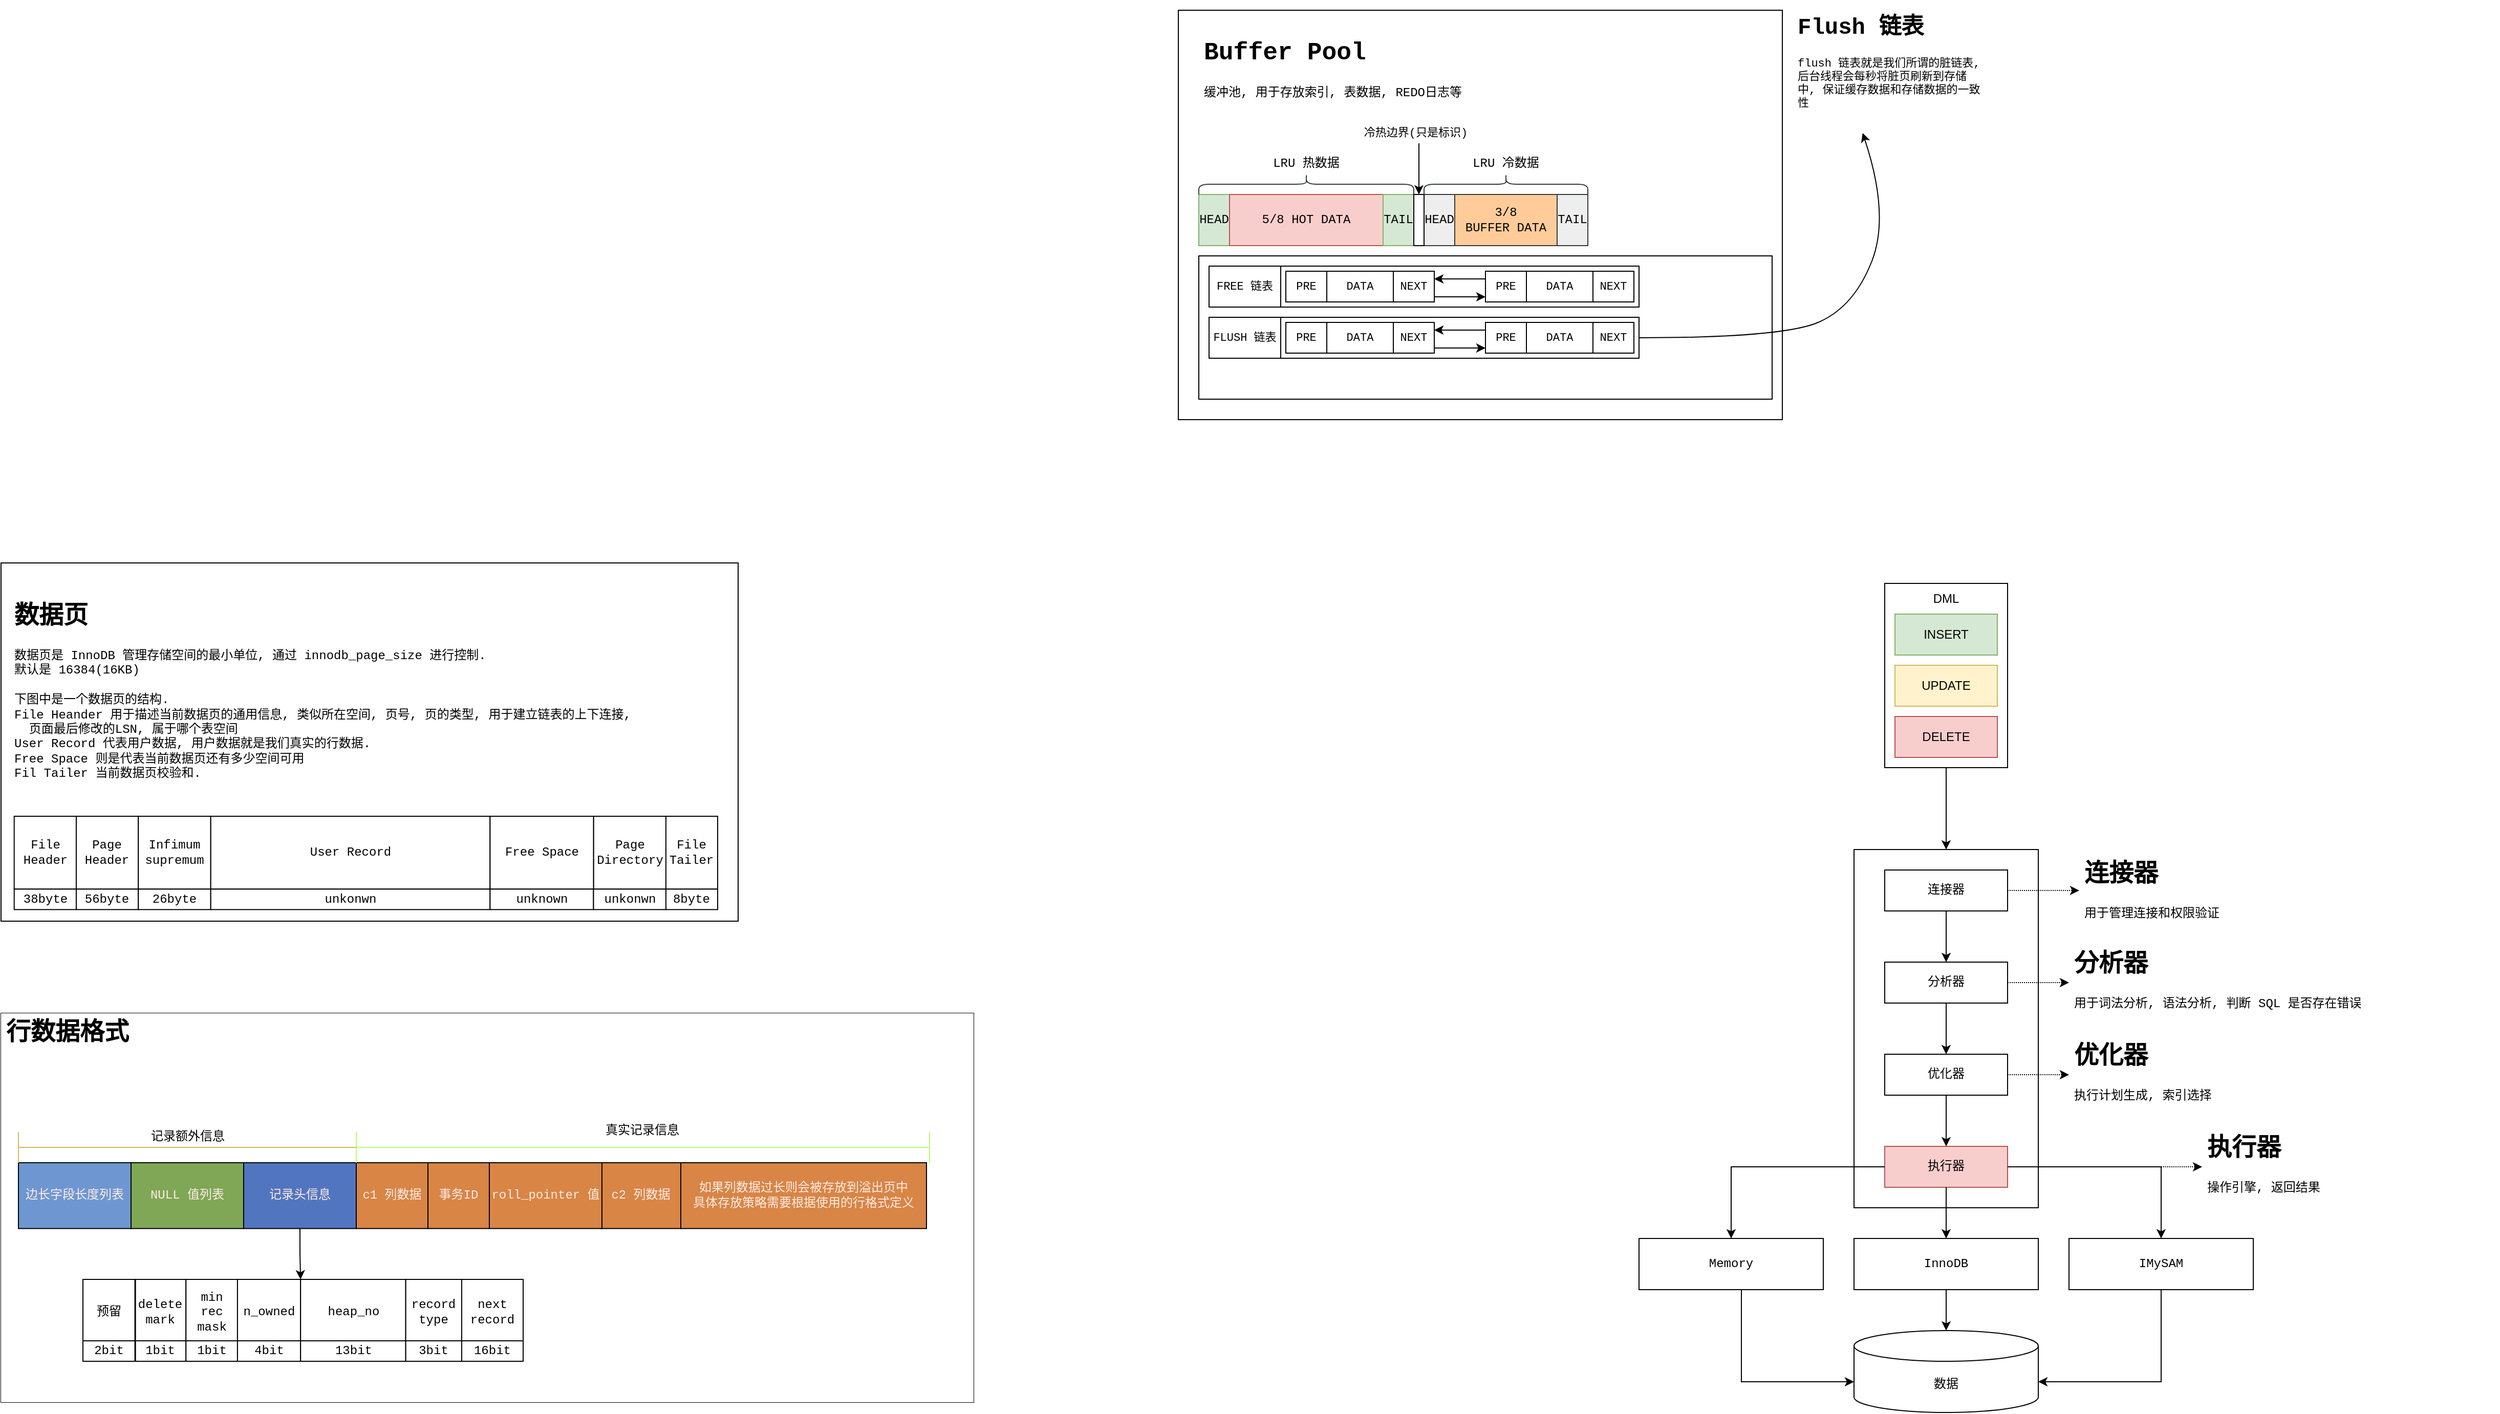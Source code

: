 <mxfile version="20.3.3" type="github" pages="2">
  <diagram id="IUVNri6rh-2-FdHcO7aX" name="结构">
    <mxGraphModel dx="7388" dy="4188" grid="1" gridSize="10" guides="1" tooltips="1" connect="1" arrows="1" fold="1" page="1" pageScale="1" pageWidth="850" pageHeight="1100" math="0" shadow="0">
      <root>
        <mxCell id="0" />
        <mxCell id="1" parent="0" />
        <mxCell id="YAavre0zh-Ue7fDhdw5P-21" value="&lt;h1&gt;执行器&lt;/h1&gt;&lt;div style=&quot;text-align: center;&quot;&gt;操作引擎, 返回结果&lt;/div&gt;" style="text;html=1;strokeColor=none;fillColor=none;spacing=5;spacingTop=-20;whiteSpace=wrap;overflow=hidden;rounded=0;labelBackgroundColor=none;fontFamily=Courier New;" parent="1" vertex="1">
          <mxGeometry x="450" y="552.5" width="290" height="75" as="geometry" />
        </mxCell>
        <mxCell id="YAavre0zh-Ue7fDhdw5P-31" value="" style="group;fontFamily=Courier New;labelBackgroundColor=none;" parent="1" vertex="1" connectable="0">
          <mxGeometry x="-1700" width="720" height="350" as="geometry" />
        </mxCell>
        <mxCell id="YAavre0zh-Ue7fDhdw5P-29" value="" style="rounded=0;whiteSpace=wrap;html=1;labelBackgroundColor=none;fontFamily=Courier New;" parent="YAavre0zh-Ue7fDhdw5P-31" vertex="1">
          <mxGeometry width="720" height="350" as="geometry" />
        </mxCell>
        <mxCell id="YAavre0zh-Ue7fDhdw5P-30" value="&lt;h1&gt;数据页&lt;/h1&gt;&lt;div&gt;数据页是 InnoDB 管理存储空间的最小单位, 通过 innodb_page_size 进行控制.&amp;nbsp;&lt;/div&gt;&lt;div&gt;默认是 16384(16KB)&lt;/div&gt;&lt;div&gt;&lt;br&gt;&lt;/div&gt;&lt;div&gt;下图中是一个数据页的结构.&lt;/div&gt;&lt;div&gt;File Heander 用于描述当前数据页的通用信息, 类似所在空间, 页号, 页的类型, 用于建立链表的上下连接, &lt;span style=&quot;white-space: pre;&quot;&gt; &lt;/span&gt;&amp;nbsp;页面最后修改的LSN, 属于哪个表空间&lt;/div&gt;&lt;div&gt;User Record 代表用户数据, 用户数据就是我们真实的行数据.&lt;/div&gt;&lt;div&gt;Free Space 则是代表当前数据页还有多少空间可用&lt;/div&gt;&lt;div&gt;Fil Tailer 当前数据页校验和.&lt;/div&gt;&lt;div&gt;&lt;br&gt;&lt;/div&gt;" style="text;html=1;strokeColor=none;fillColor=none;spacing=0;spacingTop=0;whiteSpace=wrap;overflow=hidden;rounded=0;labelBackgroundColor=none;fontFamily=Courier New;" parent="YAavre0zh-Ue7fDhdw5P-31" vertex="1">
          <mxGeometry x="12.86" y="17.72" width="607.14" height="212.28" as="geometry" />
        </mxCell>
        <mxCell id="YAavre0zh-Ue7fDhdw5P-108" value="" style="group" parent="YAavre0zh-Ue7fDhdw5P-31" vertex="1" connectable="0">
          <mxGeometry x="12.86" y="247.5" width="687.14" height="91.17" as="geometry" />
        </mxCell>
        <mxCell id="YAavre0zh-Ue7fDhdw5P-50" value="" style="group;fontFamily=Courier New;labelBackgroundColor=none;" parent="YAavre0zh-Ue7fDhdw5P-108" vertex="1" connectable="0">
          <mxGeometry width="687.14" height="71.17" as="geometry" />
        </mxCell>
        <mxCell id="YAavre0zh-Ue7fDhdw5P-32" value="File&lt;br&gt;Header" style="rounded=0;whiteSpace=wrap;html=1;labelBackgroundColor=none;fontFamily=Courier New;" parent="YAavre0zh-Ue7fDhdw5P-50" vertex="1">
          <mxGeometry width="60.63" height="71.17" as="geometry" />
        </mxCell>
        <mxCell id="YAavre0zh-Ue7fDhdw5P-48" value="Page&lt;br&gt;Directory" style="rounded=0;whiteSpace=wrap;html=1;labelBackgroundColor=none;fontFamily=Courier New;" parent="YAavre0zh-Ue7fDhdw5P-50" vertex="1">
          <mxGeometry x="565.88" width="70.735" height="71.17" as="geometry" />
        </mxCell>
        <mxCell id="YAavre0zh-Ue7fDhdw5P-49" value="File&lt;br&gt;Tailer" style="rounded=0;whiteSpace=wrap;html=1;labelBackgroundColor=none;fontFamily=Courier New;" parent="YAavre0zh-Ue7fDhdw5P-50" vertex="1">
          <mxGeometry x="636.615" width="50.525" height="71.17" as="geometry" />
        </mxCell>
        <mxCell id="YAavre0zh-Ue7fDhdw5P-33" value="Page&lt;br&gt;Header" style="rounded=0;whiteSpace=wrap;html=1;labelBackgroundColor=none;fontFamily=Courier New;" parent="YAavre0zh-Ue7fDhdw5P-108" vertex="1">
          <mxGeometry x="60.63" width="60.63" height="71.17" as="geometry" />
        </mxCell>
        <mxCell id="YAavre0zh-Ue7fDhdw5P-39" value="Infimum&lt;br&gt;supremum" style="rounded=0;whiteSpace=wrap;html=1;labelBackgroundColor=none;fontFamily=Courier New;" parent="YAavre0zh-Ue7fDhdw5P-108" vertex="1">
          <mxGeometry x="121.26" width="70.735" height="71.17" as="geometry" />
        </mxCell>
        <mxCell id="YAavre0zh-Ue7fDhdw5P-46" value="User Record" style="rounded=0;whiteSpace=wrap;html=1;labelBackgroundColor=none;fontFamily=Courier New;" parent="YAavre0zh-Ue7fDhdw5P-108" vertex="1">
          <mxGeometry x="191.995" width="272.835" height="71.17" as="geometry" />
        </mxCell>
        <mxCell id="YAavre0zh-Ue7fDhdw5P-47" value="Free Space" style="rounded=0;whiteSpace=wrap;html=1;labelBackgroundColor=none;fontFamily=Courier New;" parent="YAavre0zh-Ue7fDhdw5P-108" vertex="1">
          <mxGeometry x="464.83" width="101.05" height="71.17" as="geometry" />
        </mxCell>
        <mxCell id="YAavre0zh-Ue7fDhdw5P-107" value="" style="group" parent="YAavre0zh-Ue7fDhdw5P-108" vertex="1" connectable="0">
          <mxGeometry y="71.17" width="687.14" height="20.0" as="geometry" />
        </mxCell>
        <mxCell id="YAavre0zh-Ue7fDhdw5P-103" value="56byte" style="rounded=0;whiteSpace=wrap;html=1;labelBackgroundColor=none;fontFamily=Courier New;container=0;" parent="YAavre0zh-Ue7fDhdw5P-107" vertex="1">
          <mxGeometry x="60.63" width="60.63" height="20.0" as="geometry" />
        </mxCell>
        <mxCell id="YAavre0zh-Ue7fDhdw5P-104" value="26byte" style="rounded=0;whiteSpace=wrap;html=1;labelBackgroundColor=none;fontFamily=Courier New;container=0;" parent="YAavre0zh-Ue7fDhdw5P-107" vertex="1">
          <mxGeometry x="121.26" width="70.735" height="20.0" as="geometry" />
        </mxCell>
        <mxCell id="YAavre0zh-Ue7fDhdw5P-105" value="unkonwn" style="rounded=0;whiteSpace=wrap;html=1;labelBackgroundColor=none;fontFamily=Courier New;container=0;" parent="YAavre0zh-Ue7fDhdw5P-107" vertex="1">
          <mxGeometry x="191.995" width="272.835" height="20.0" as="geometry" />
        </mxCell>
        <mxCell id="YAavre0zh-Ue7fDhdw5P-106" value="unknown" style="rounded=0;whiteSpace=wrap;html=1;labelBackgroundColor=none;fontFamily=Courier New;container=0;" parent="YAavre0zh-Ue7fDhdw5P-107" vertex="1">
          <mxGeometry x="464.83" width="101.05" height="20.0" as="geometry" />
        </mxCell>
        <mxCell id="YAavre0zh-Ue7fDhdw5P-100" value="38byte" style="rounded=0;whiteSpace=wrap;html=1;labelBackgroundColor=none;fontFamily=Courier New;container=0;" parent="YAavre0zh-Ue7fDhdw5P-107" vertex="1">
          <mxGeometry width="60.63" height="20.0" as="geometry" />
        </mxCell>
        <mxCell id="YAavre0zh-Ue7fDhdw5P-101" value="unkonwn" style="rounded=0;whiteSpace=wrap;html=1;labelBackgroundColor=none;fontFamily=Courier New;container=0;" parent="YAavre0zh-Ue7fDhdw5P-107" vertex="1">
          <mxGeometry x="565.88" width="70.735" height="20.0" as="geometry" />
        </mxCell>
        <mxCell id="YAavre0zh-Ue7fDhdw5P-102" value="8byte" style="rounded=0;whiteSpace=wrap;html=1;labelBackgroundColor=none;fontFamily=Courier New;container=0;" parent="YAavre0zh-Ue7fDhdw5P-107" vertex="1">
          <mxGeometry x="636.615" width="50.525" height="20.0" as="geometry" />
        </mxCell>
        <mxCell id="YAavre0zh-Ue7fDhdw5P-98" value="" style="group;strokeColor=default;" parent="1" vertex="1" connectable="0">
          <mxGeometry x="-1700" y="440" width="950" height="380" as="geometry" />
        </mxCell>
        <mxCell id="YAavre0zh-Ue7fDhdw5P-96" value="&lt;h1&gt;行数据格式&lt;/h1&gt;" style="text;html=1;strokeColor=none;fillColor=default;spacing=5;spacingTop=-20;whiteSpace=wrap;overflow=hidden;rounded=0;labelBackgroundColor=none;fontFamily=Courier New;fontColor=#000000;" parent="YAavre0zh-Ue7fDhdw5P-98" vertex="1">
          <mxGeometry width="950" height="380" as="geometry" />
        </mxCell>
        <mxCell id="YAavre0zh-Ue7fDhdw5P-97" value="" style="group" parent="YAavre0zh-Ue7fDhdw5P-98" vertex="1" connectable="0">
          <mxGeometry x="17" y="100" width="890" height="240" as="geometry" />
        </mxCell>
        <mxCell id="YAavre0zh-Ue7fDhdw5P-81" value="" style="group" parent="YAavre0zh-Ue7fDhdw5P-97" vertex="1" connectable="0">
          <mxGeometry width="890" height="110.29" as="geometry" />
        </mxCell>
        <mxCell id="YAavre0zh-Ue7fDhdw5P-59" value="边长字段长度列表" style="rounded=0;whiteSpace=wrap;html=1;labelBackgroundColor=none;fillColor=#6e97d1;fontFamily=Courier New;fontColor=#FFECE6;" parent="YAavre0zh-Ue7fDhdw5P-81" vertex="1">
          <mxGeometry y="46.0" width="110" height="64.29" as="geometry" />
        </mxCell>
        <mxCell id="YAavre0zh-Ue7fDhdw5P-60" value="NULL 值列表" style="rounded=0;whiteSpace=wrap;html=1;labelBackgroundColor=none;fontFamily=Courier New;fillColor=#7fa756;fontColor=#FFECE6;" parent="YAavre0zh-Ue7fDhdw5P-81" vertex="1">
          <mxGeometry x="110" y="46.0" width="110" height="64.29" as="geometry" />
        </mxCell>
        <mxCell id="YAavre0zh-Ue7fDhdw5P-61" value="记录头信息" style="rounded=0;whiteSpace=wrap;html=1;labelBackgroundColor=none;fontFamily=Courier New;fillColor=#5275c0;fontColor=#FFECE6;" parent="YAavre0zh-Ue7fDhdw5P-81" vertex="1">
          <mxGeometry x="220" y="46.0" width="110" height="64.29" as="geometry" />
        </mxCell>
        <mxCell id="YAavre0zh-Ue7fDhdw5P-62" value="c1 列数据&lt;span style=&quot;font-size: 0px; text-align: start;&quot;&gt;%3CmxGraphModel%3E%3Croot%3E%3CmxCell%20id%3D%220%22%2F%3E%3CmxCell%20id%3D%221%22%20parent%3D%220%22%2F%3E%3CmxCell%20id%3D%222%22%20value%3D%22%E8%AE%B0%E5%BD%95%E5%A4%B4%E4%BF%A1%E6%81%AF%22%20style%3D%22rounded%3D0%3BwhiteSpace%3Dwrap%3Bhtml%3D1%3BlabelBackgroundColor%3D%23FFFFFF%3B%22%20vertex%3D%221%22%20parent%3D%221%22%3E%3CmxGeometry%20x%3D%22-1430%22%20y%3D%22415.71%22%20width%3D%22110%22%20height%3D%2264.29%22%20as%3D%22geometry%22%2F%3E%3C%2FmxCell%3E%3C%2Froot%3E%3C%2FmxGraphModel%3E&lt;/span&gt;" style="rounded=0;whiteSpace=wrap;html=1;labelBackgroundColor=none;fontFamily=Courier New;fillColor=#d88546;fontColor=#FFECE6;" parent="YAavre0zh-Ue7fDhdw5P-81" vertex="1">
          <mxGeometry x="330" y="46" width="70" height="64.29" as="geometry" />
        </mxCell>
        <mxCell id="YAavre0zh-Ue7fDhdw5P-63" value="c2 列数据&lt;span style=&quot;font-size: 0px; text-align: start;&quot;&gt;%3CmxGraphModel%3E%3Croot%3E%3CmxCell%20id%3D%220%22%2F%3E%3CmxCell%20id%3D%221%22%20parent%3D%220%22%2F%3E%3CmxCell%20id%3D%222%22%20value%3D%22%E8%AE%B0%E5%BD%95%E5%A4%B4%E4%BF%A1%E6%81%AF%22%20style%3D%22rounded%3D0%3BwhiteSpace%3Dwrap%3Bhtml%3D1%3BlabelBackgroundColor%3D%23FFFFFF%3B%22%20vertex%3D%221%22%20parent%3D%221%22%3E%3CmxGeometry%20x%3D%22-1430%22%20y%3D%22415.71%22%20width%3D%22110%22%20height%3D%2264.29%22%20as%3D%22geometry%22%2F%3E%3C%2FmxCell%3E%3C%2Froot%3E%3C%2FmxGraphModel%3E&lt;/span&gt;" style="rounded=0;whiteSpace=wrap;html=1;labelBackgroundColor=none;fontFamily=Courier New;fillColor=#D88546;fontColor=#FFECE6;" parent="YAavre0zh-Ue7fDhdw5P-81" vertex="1">
          <mxGeometry x="569" y="46" width="78" height="64.29" as="geometry" />
        </mxCell>
        <mxCell id="YAavre0zh-Ue7fDhdw5P-64" value="事务ID&lt;span style=&quot;font-size: 0px; text-align: start;&quot;&gt;%3CmxGraphModel%3E%3Croot%3E%3CmxCell%20id%3D%220%22%2F%3E%3CmxCell%20id%3D%221%22%20parent%3D%220%22%2F%3E%3CmxCell%20id%3D%222%22%20value%3D%22c2%20%E5%88%97%E6%95%B0%E6%8D%AE%26lt%3Bspan%20style%3D%26quot%3Bcolor%3A%20rgba(0%2C%200%2C%200%2C%200)%3B%20font-family%3A%20monospace%3B%20font-size%3A%200px%3B%20text-align%3A%20start%3B%20background-color%3A%20rgb(248%2C%20249%2C%20250)%3B%26quot%3B%26gt%3B%253CmxGraphModel%253E%253Croot%253E%253CmxCell%2520id%253D%25220%2522%252F%253E%253CmxCell%2520id%253D%25221%2522%2520parent%253D%25220%2522%252F%253E%253CmxCell%2520id%253D%25222%2522%2520value%253D%2522%25E8%25AE%25B0%25E5%25BD%2595%25E5%25A4%25B4%25E4%25BF%25A1%25E6%2581%25AF%2522%2520style%253D%2522rounded%253D0%253BwhiteSpace%253Dwrap%253Bhtml%253D1%253BlabelBackgroundColor%253D%2523FFFFFF%253B%2522%2520vertex%253D%25221%2522%2520parent%253D%25221%2522%253E%253CmxGeometry%2520x%253D%2522-1430%2522%2520y%253D%2522415.71%2522%2520width%253D%2522110%2522%2520height%253D%252264.29%2522%2520as%253D%2522geometry%2522%252F%253E%253C%252FmxCell%253E%253C%252Froot%253E%253C%252FmxGraphModel%253E%26lt%3B%2Fspan%26gt%3B%22%20style%3D%22rounded%3D0%3BwhiteSpace%3Dwrap%3Bhtml%3D1%3BlabelBackgroundColor%3D%23FFFFFF%3B%22%20vertex%3D%221%22%20parent%3D%221%22%3E%3CmxGeometry%20x%3D%22-1160%22%20y%3D%22415.71%22%20width%3D%2260%22%20height%3D%2264.29%22%20as%3D%22geometry%22%2F%3E%3C%2FmxCell%3E%3C%2Froot%3E%3C%2FmxGraphModel%3E&lt;/span&gt;" style="rounded=0;whiteSpace=wrap;html=1;labelBackgroundColor=none;fontFamily=Courier New;fillColor=#D88546;fontColor=#FFECE6;" parent="YAavre0zh-Ue7fDhdw5P-81" vertex="1">
          <mxGeometry x="400" y="46.0" width="60" height="64.29" as="geometry" />
        </mxCell>
        <mxCell id="YAavre0zh-Ue7fDhdw5P-65" value="roll_pointer 值" style="rounded=0;whiteSpace=wrap;html=1;labelBackgroundColor=none;fontFamily=Courier New;fillColor=#D88546;fontColor=#FFECE6;" parent="YAavre0zh-Ue7fDhdw5P-81" vertex="1">
          <mxGeometry x="460" y="46" width="110" height="64.29" as="geometry" />
        </mxCell>
        <mxCell id="YAavre0zh-Ue7fDhdw5P-66" value="如果列数据过长则会被存放到溢出页中&lt;br&gt;具体存放策略需要根据使用的行格式定义" style="rounded=0;whiteSpace=wrap;html=1;labelBackgroundColor=none;fontFamily=Courier New;fillColor=#D88546;fontColor=#FFECE6;" parent="YAavre0zh-Ue7fDhdw5P-81" vertex="1">
          <mxGeometry x="647" y="46.0" width="240" height="64.29" as="geometry" />
        </mxCell>
        <mxCell id="YAavre0zh-Ue7fDhdw5P-71" value="记录额外信息" style="text;html=1;align=center;verticalAlign=middle;whiteSpace=wrap;rounded=0;labelBackgroundColor=none;fontFamily=Courier New;" parent="YAavre0zh-Ue7fDhdw5P-81" vertex="1">
          <mxGeometry x="127.5" y="6" width="75" height="30" as="geometry" />
        </mxCell>
        <mxCell id="YAavre0zh-Ue7fDhdw5P-75" value="" style="shape=crossbar;whiteSpace=wrap;html=1;rounded=1;labelBackgroundColor=none;fillColor=#fff2cc;strokeColor=#d6b656;fontFamily=Courier New;" parent="YAavre0zh-Ue7fDhdw5P-81" vertex="1">
          <mxGeometry y="16" width="330" height="30" as="geometry" />
        </mxCell>
        <mxCell id="YAavre0zh-Ue7fDhdw5P-78" value="" style="shape=crossbar;whiteSpace=wrap;html=1;rounded=1;labelBackgroundColor=none;fillColor=#fff2cc;strokeColor=#B3FF66;fontFamily=Courier New;" parent="YAavre0zh-Ue7fDhdw5P-81" vertex="1">
          <mxGeometry x="330" y="16" width="560" height="30" as="geometry" />
        </mxCell>
        <mxCell id="YAavre0zh-Ue7fDhdw5P-79" value="真实记录信息" style="text;html=1;align=center;verticalAlign=middle;whiteSpace=wrap;rounded=0;labelBackgroundColor=none;fontFamily=Courier New;" parent="YAavre0zh-Ue7fDhdw5P-81" vertex="1">
          <mxGeometry x="572" width="75" height="30" as="geometry" />
        </mxCell>
        <mxCell id="YAavre0zh-Ue7fDhdw5P-82" style="edgeStyle=orthogonalEdgeStyle;rounded=0;orthogonalLoop=1;jettySize=auto;html=1;labelBackgroundColor=none;fontFamily=Courier New;fontColor=#FFECE6;entryX=1;entryY=0;entryDx=0;entryDy=0;" parent="YAavre0zh-Ue7fDhdw5P-97" source="YAavre0zh-Ue7fDhdw5P-61" target="YAavre0zh-Ue7fDhdw5P-55" edge="1">
          <mxGeometry relative="1" as="geometry">
            <mxPoint x="275" y="200" as="targetPoint" />
          </mxGeometry>
        </mxCell>
        <mxCell id="YAavre0zh-Ue7fDhdw5P-94" value="" style="group" parent="YAavre0zh-Ue7fDhdw5P-97" vertex="1" connectable="0">
          <mxGeometry x="63" y="160" width="430" height="80" as="geometry" />
        </mxCell>
        <mxCell id="YAavre0zh-Ue7fDhdw5P-53" value="delete&lt;br&gt;mark" style="rounded=0;whiteSpace=wrap;html=1;labelBackgroundColor=none;fontFamily=Courier New;container=0;" parent="YAavre0zh-Ue7fDhdw5P-94" vertex="1">
          <mxGeometry x="51.33" y="0.004" width="49.306" height="64.281" as="geometry" />
        </mxCell>
        <mxCell id="YAavre0zh-Ue7fDhdw5P-54" value="min rec&lt;br&gt;mask" style="rounded=0;whiteSpace=wrap;html=1;labelBackgroundColor=none;fontFamily=Courier New;container=0;" parent="YAavre0zh-Ue7fDhdw5P-94" vertex="1">
          <mxGeometry x="100.636" width="50.333" height="64.286" as="geometry" />
        </mxCell>
        <mxCell id="YAavre0zh-Ue7fDhdw5P-52" value="预留" style="rounded=0;whiteSpace=wrap;html=1;labelBackgroundColor=none;fontFamily=Courier New;container=0;" parent="YAavre0zh-Ue7fDhdw5P-94" vertex="1">
          <mxGeometry width="50.82" height="64.29" as="geometry" />
        </mxCell>
        <mxCell id="YAavre0zh-Ue7fDhdw5P-55" value="n_owned" style="rounded=0;whiteSpace=wrap;html=1;labelBackgroundColor=none;fontFamily=Courier New;container=0;" parent="YAavre0zh-Ue7fDhdw5P-94" vertex="1">
          <mxGeometry x="150.969" width="61.633" height="64.286" as="geometry" />
        </mxCell>
        <mxCell id="YAavre0zh-Ue7fDhdw5P-56" value="heap_no" style="rounded=0;whiteSpace=wrap;html=1;labelBackgroundColor=none;fontFamily=Courier New;container=0;" parent="YAavre0zh-Ue7fDhdw5P-94" vertex="1">
          <mxGeometry x="212.602" y="0.004" width="102.721" height="64.281" as="geometry" />
        </mxCell>
        <mxCell id="YAavre0zh-Ue7fDhdw5P-57" value="record&lt;br&gt;type" style="rounded=0;whiteSpace=wrap;html=1;labelBackgroundColor=none;fontFamily=Courier New;container=0;" parent="YAavre0zh-Ue7fDhdw5P-94" vertex="1">
          <mxGeometry x="315.32" width="54.68" height="64.29" as="geometry" />
        </mxCell>
        <mxCell id="YAavre0zh-Ue7fDhdw5P-58" value="next&lt;br&gt;record" style="rounded=0;whiteSpace=wrap;html=1;labelBackgroundColor=none;fontFamily=Courier New;container=0;" parent="YAavre0zh-Ue7fDhdw5P-94" vertex="1">
          <mxGeometry x="370" width="60" height="64.28" as="geometry" />
        </mxCell>
        <mxCell id="YAavre0zh-Ue7fDhdw5P-85" value="1bit" style="rounded=0;whiteSpace=wrap;html=1;labelBackgroundColor=none;fontFamily=Courier New;container=0;" parent="YAavre0zh-Ue7fDhdw5P-94" vertex="1">
          <mxGeometry x="51.33" y="60.001" width="49.306" height="19.997" as="geometry" />
        </mxCell>
        <mxCell id="YAavre0zh-Ue7fDhdw5P-86" value="1bit" style="rounded=0;whiteSpace=wrap;html=1;labelBackgroundColor=none;fontFamily=Courier New;container=0;" parent="YAavre0zh-Ue7fDhdw5P-94" vertex="1">
          <mxGeometry x="100.636" y="60" width="50.333" height="19.999" as="geometry" />
        </mxCell>
        <mxCell id="YAavre0zh-Ue7fDhdw5P-87" value="2bit" style="rounded=0;whiteSpace=wrap;html=1;labelBackgroundColor=none;fontFamily=Courier New;container=0;" parent="YAavre0zh-Ue7fDhdw5P-94" vertex="1">
          <mxGeometry y="60" width="50.82" height="20.0" as="geometry" />
        </mxCell>
        <mxCell id="YAavre0zh-Ue7fDhdw5P-88" value="4bit" style="rounded=0;whiteSpace=wrap;html=1;labelBackgroundColor=none;fontFamily=Courier New;container=0;" parent="YAavre0zh-Ue7fDhdw5P-94" vertex="1">
          <mxGeometry x="150.969" y="60" width="61.633" height="19.999" as="geometry" />
        </mxCell>
        <mxCell id="YAavre0zh-Ue7fDhdw5P-89" value="13bit" style="rounded=0;whiteSpace=wrap;html=1;labelBackgroundColor=none;fontFamily=Courier New;container=0;" parent="YAavre0zh-Ue7fDhdw5P-94" vertex="1">
          <mxGeometry x="212.602" y="60.001" width="102.721" height="19.997" as="geometry" />
        </mxCell>
        <mxCell id="YAavre0zh-Ue7fDhdw5P-90" value="3bit" style="rounded=0;whiteSpace=wrap;html=1;labelBackgroundColor=none;fontFamily=Courier New;container=0;" parent="YAavre0zh-Ue7fDhdw5P-94" vertex="1">
          <mxGeometry x="315.32" y="60" width="54.68" height="20.0" as="geometry" />
        </mxCell>
        <mxCell id="YAavre0zh-Ue7fDhdw5P-91" value="16bit" style="rounded=0;whiteSpace=wrap;html=1;labelBackgroundColor=none;fontFamily=Courier New;container=0;" parent="YAavre0zh-Ue7fDhdw5P-94" vertex="1">
          <mxGeometry x="370" y="60" width="60" height="19.997" as="geometry" />
        </mxCell>
        <mxCell id="7EPKmHzs8uaMfawisaXt-1" value="" style="group" vertex="1" connectable="0" parent="1">
          <mxGeometry x="-100" y="20" width="710" height="810" as="geometry" />
        </mxCell>
        <mxCell id="YAavre0zh-Ue7fDhdw5P-1" value="" style="rounded=0;whiteSpace=wrap;html=1;fontFamily=Courier New;labelBackgroundColor=none;" parent="7EPKmHzs8uaMfawisaXt-1" vertex="1">
          <mxGeometry x="210" y="260" width="180" height="350" as="geometry" />
        </mxCell>
        <mxCell id="YAavre0zh-Ue7fDhdw5P-2" value="连接器" style="rounded=0;whiteSpace=wrap;html=1;fontFamily=Courier New;labelBackgroundColor=none;" parent="7EPKmHzs8uaMfawisaXt-1" vertex="1">
          <mxGeometry x="240" y="280" width="120" height="40" as="geometry" />
        </mxCell>
        <mxCell id="YAavre0zh-Ue7fDhdw5P-3" value="分析器" style="rounded=0;whiteSpace=wrap;html=1;fontFamily=Courier New;labelBackgroundColor=none;" parent="7EPKmHzs8uaMfawisaXt-1" vertex="1">
          <mxGeometry x="240" y="370" width="120" height="40" as="geometry" />
        </mxCell>
        <mxCell id="YAavre0zh-Ue7fDhdw5P-8" style="edgeStyle=orthogonalEdgeStyle;rounded=0;orthogonalLoop=1;jettySize=auto;html=1;entryX=0.5;entryY=0;entryDx=0;entryDy=0;fontFamily=Courier New;labelBackgroundColor=none;" parent="7EPKmHzs8uaMfawisaXt-1" source="YAavre0zh-Ue7fDhdw5P-2" target="YAavre0zh-Ue7fDhdw5P-3" edge="1">
          <mxGeometry relative="1" as="geometry" />
        </mxCell>
        <mxCell id="YAavre0zh-Ue7fDhdw5P-4" value="优化器" style="rounded=0;whiteSpace=wrap;html=1;fontFamily=Courier New;labelBackgroundColor=none;" parent="7EPKmHzs8uaMfawisaXt-1" vertex="1">
          <mxGeometry x="240" y="460" width="120" height="40" as="geometry" />
        </mxCell>
        <mxCell id="YAavre0zh-Ue7fDhdw5P-9" style="edgeStyle=orthogonalEdgeStyle;rounded=0;orthogonalLoop=1;jettySize=auto;html=1;entryX=0.5;entryY=0;entryDx=0;entryDy=0;fontFamily=Courier New;labelBackgroundColor=none;" parent="7EPKmHzs8uaMfawisaXt-1" source="YAavre0zh-Ue7fDhdw5P-3" target="YAavre0zh-Ue7fDhdw5P-4" edge="1">
          <mxGeometry relative="1" as="geometry" />
        </mxCell>
        <mxCell id="YAavre0zh-Ue7fDhdw5P-5" value="执行器" style="rounded=0;whiteSpace=wrap;html=1;fontFamily=Courier New;labelBackgroundColor=none;fillColor=#f8cecc;strokeColor=#b85450;" parent="7EPKmHzs8uaMfawisaXt-1" vertex="1">
          <mxGeometry x="240" y="550" width="120" height="40" as="geometry" />
        </mxCell>
        <mxCell id="YAavre0zh-Ue7fDhdw5P-10" style="edgeStyle=orthogonalEdgeStyle;rounded=0;orthogonalLoop=1;jettySize=auto;html=1;fontFamily=Courier New;labelBackgroundColor=none;" parent="7EPKmHzs8uaMfawisaXt-1" source="YAavre0zh-Ue7fDhdw5P-4" target="YAavre0zh-Ue7fDhdw5P-5" edge="1">
          <mxGeometry relative="1" as="geometry" />
        </mxCell>
        <mxCell id="YAavre0zh-Ue7fDhdw5P-6" value="数据" style="shape=cylinder3;whiteSpace=wrap;html=1;boundedLbl=1;backgroundOutline=1;size=15;fontFamily=Courier New;labelBackgroundColor=none;" parent="7EPKmHzs8uaMfawisaXt-1" vertex="1">
          <mxGeometry x="210" y="730" width="180" height="80" as="geometry" />
        </mxCell>
        <mxCell id="YAavre0zh-Ue7fDhdw5P-12" style="edgeStyle=orthogonalEdgeStyle;rounded=0;orthogonalLoop=1;jettySize=auto;html=1;fontFamily=Courier New;labelBackgroundColor=none;" parent="7EPKmHzs8uaMfawisaXt-1" source="YAavre0zh-Ue7fDhdw5P-7" target="YAavre0zh-Ue7fDhdw5P-6" edge="1">
          <mxGeometry relative="1" as="geometry" />
        </mxCell>
        <mxCell id="YAavre0zh-Ue7fDhdw5P-7" value="InnoDB" style="rounded=0;whiteSpace=wrap;html=1;fontFamily=Courier New;labelBackgroundColor=none;" parent="7EPKmHzs8uaMfawisaXt-1" vertex="1">
          <mxGeometry x="210" y="640" width="180" height="50" as="geometry" />
        </mxCell>
        <mxCell id="YAavre0zh-Ue7fDhdw5P-11" style="edgeStyle=orthogonalEdgeStyle;rounded=0;orthogonalLoop=1;jettySize=auto;html=1;entryX=0.5;entryY=0;entryDx=0;entryDy=0;fontFamily=Courier New;labelBackgroundColor=none;" parent="7EPKmHzs8uaMfawisaXt-1" source="YAavre0zh-Ue7fDhdw5P-5" target="YAavre0zh-Ue7fDhdw5P-7" edge="1">
          <mxGeometry relative="1" as="geometry" />
        </mxCell>
        <mxCell id="YAavre0zh-Ue7fDhdw5P-17" value="&lt;h1&gt;连接器&lt;/h1&gt;&lt;div&gt;&lt;span style=&quot;text-align: center;&quot;&gt;用于管理连接和权限验证&lt;/span&gt;&lt;br&gt;&lt;/div&gt;" style="text;html=1;strokeColor=none;fillColor=none;spacing=5;spacingTop=-20;whiteSpace=wrap;overflow=hidden;rounded=0;labelBackgroundColor=none;fontFamily=Courier New;" parent="7EPKmHzs8uaMfawisaXt-1" vertex="1">
          <mxGeometry x="430" y="265" width="160" height="70" as="geometry" />
        </mxCell>
        <mxCell id="YAavre0zh-Ue7fDhdw5P-14" style="edgeStyle=orthogonalEdgeStyle;rounded=0;orthogonalLoop=1;jettySize=auto;html=1;dashed=1;dashPattern=1 1;fontFamily=Courier New;labelBackgroundColor=none;" parent="7EPKmHzs8uaMfawisaXt-1" source="YAavre0zh-Ue7fDhdw5P-2" target="YAavre0zh-Ue7fDhdw5P-17" edge="1">
          <mxGeometry relative="1" as="geometry">
            <mxPoint x="430" y="300" as="targetPoint" />
          </mxGeometry>
        </mxCell>
        <mxCell id="YAavre0zh-Ue7fDhdw5P-18" value="&lt;h1&gt;分析器&lt;/h1&gt;&lt;div&gt;&lt;span style=&quot;text-align: center;&quot;&gt;用于词法分析, 语法分析, 判断 SQL 是否存在错误&lt;/span&gt;&lt;br&gt;&lt;/div&gt;" style="text;html=1;strokeColor=none;fillColor=none;spacing=5;spacingTop=-20;whiteSpace=wrap;overflow=hidden;rounded=0;labelBackgroundColor=none;fontFamily=Courier New;" parent="7EPKmHzs8uaMfawisaXt-1" vertex="1">
          <mxGeometry x="420" y="352.5" width="290" height="75" as="geometry" />
        </mxCell>
        <mxCell id="YAavre0zh-Ue7fDhdw5P-16" style="edgeStyle=orthogonalEdgeStyle;rounded=0;orthogonalLoop=1;jettySize=auto;html=1;dashed=1;dashPattern=1 1;fontFamily=Courier New;labelBackgroundColor=none;" parent="7EPKmHzs8uaMfawisaXt-1" source="YAavre0zh-Ue7fDhdw5P-3" target="YAavre0zh-Ue7fDhdw5P-18" edge="1">
          <mxGeometry relative="1" as="geometry">
            <mxPoint x="430" y="370" as="targetPoint" />
          </mxGeometry>
        </mxCell>
        <mxCell id="YAavre0zh-Ue7fDhdw5P-19" value="&lt;h1&gt;优化器&lt;/h1&gt;&lt;div style=&quot;text-align: center;&quot;&gt;执行计划生成, 索引选择&lt;/div&gt;" style="text;html=1;strokeColor=none;fillColor=none;spacing=5;spacingTop=-20;whiteSpace=wrap;overflow=hidden;rounded=0;labelBackgroundColor=none;fontFamily=Courier New;" parent="7EPKmHzs8uaMfawisaXt-1" vertex="1">
          <mxGeometry x="420" y="442.5" width="290" height="75" as="geometry" />
        </mxCell>
        <mxCell id="YAavre0zh-Ue7fDhdw5P-20" style="edgeStyle=orthogonalEdgeStyle;rounded=0;orthogonalLoop=1;jettySize=auto;html=1;dashed=1;dashPattern=1 1;fontFamily=Courier New;labelBackgroundColor=none;" parent="7EPKmHzs8uaMfawisaXt-1" source="YAavre0zh-Ue7fDhdw5P-4" target="YAavre0zh-Ue7fDhdw5P-19" edge="1">
          <mxGeometry relative="1" as="geometry" />
        </mxCell>
        <mxCell id="YAavre0zh-Ue7fDhdw5P-23" style="edgeStyle=orthogonalEdgeStyle;rounded=0;orthogonalLoop=1;jettySize=auto;html=1;fontFamily=Courier New;labelBackgroundColor=none;" parent="7EPKmHzs8uaMfawisaXt-1" source="YAavre0zh-Ue7fDhdw5P-22" target="YAavre0zh-Ue7fDhdw5P-6" edge="1">
          <mxGeometry relative="1" as="geometry">
            <Array as="points">
              <mxPoint x="100" y="780" />
            </Array>
          </mxGeometry>
        </mxCell>
        <mxCell id="YAavre0zh-Ue7fDhdw5P-22" value="Memory" style="rounded=0;whiteSpace=wrap;html=1;fontFamily=Courier New;labelBackgroundColor=none;" parent="7EPKmHzs8uaMfawisaXt-1" vertex="1">
          <mxGeometry y="640" width="180" height="50" as="geometry" />
        </mxCell>
        <mxCell id="YAavre0zh-Ue7fDhdw5P-24" style="edgeStyle=orthogonalEdgeStyle;rounded=0;orthogonalLoop=1;jettySize=auto;html=1;fontFamily=Courier New;labelBackgroundColor=none;" parent="7EPKmHzs8uaMfawisaXt-1" source="YAavre0zh-Ue7fDhdw5P-5" target="YAavre0zh-Ue7fDhdw5P-22" edge="1">
          <mxGeometry relative="1" as="geometry" />
        </mxCell>
        <mxCell id="YAavre0zh-Ue7fDhdw5P-28" style="edgeStyle=orthogonalEdgeStyle;rounded=0;orthogonalLoop=1;jettySize=auto;html=1;fontFamily=Courier New;labelBackgroundColor=none;" parent="7EPKmHzs8uaMfawisaXt-1" source="YAavre0zh-Ue7fDhdw5P-26" target="YAavre0zh-Ue7fDhdw5P-6" edge="1">
          <mxGeometry relative="1" as="geometry">
            <Array as="points">
              <mxPoint x="510" y="780" />
            </Array>
          </mxGeometry>
        </mxCell>
        <mxCell id="YAavre0zh-Ue7fDhdw5P-26" value="IMySAM" style="rounded=0;whiteSpace=wrap;html=1;fontFamily=Courier New;labelBackgroundColor=none;" parent="7EPKmHzs8uaMfawisaXt-1" vertex="1">
          <mxGeometry x="420" y="640" width="180" height="50" as="geometry" />
        </mxCell>
        <mxCell id="YAavre0zh-Ue7fDhdw5P-27" style="edgeStyle=orthogonalEdgeStyle;rounded=0;orthogonalLoop=1;jettySize=auto;html=1;entryX=0.5;entryY=0;entryDx=0;entryDy=0;fontFamily=Courier New;labelBackgroundColor=none;" parent="7EPKmHzs8uaMfawisaXt-1" source="YAavre0zh-Ue7fDhdw5P-5" target="YAavre0zh-Ue7fDhdw5P-26" edge="1">
          <mxGeometry relative="1" as="geometry" />
        </mxCell>
        <mxCell id="FzXjmgyCX7v3JYjFZw3R-7" value="" style="group" vertex="1" connectable="0" parent="7EPKmHzs8uaMfawisaXt-1">
          <mxGeometry x="240" width="120" height="180" as="geometry" />
        </mxCell>
        <mxCell id="FzXjmgyCX7v3JYjFZw3R-1" value="" style="rounded=0;whiteSpace=wrap;html=1;container=0;" vertex="1" parent="FzXjmgyCX7v3JYjFZw3R-7">
          <mxGeometry width="120" height="180" as="geometry" />
        </mxCell>
        <mxCell id="FzXjmgyCX7v3JYjFZw3R-2" value="INSERT" style="rounded=0;whiteSpace=wrap;html=1;fillColor=#d5e8d4;strokeColor=#82b366;container=0;" vertex="1" parent="FzXjmgyCX7v3JYjFZw3R-7">
          <mxGeometry x="10" y="30" width="100" height="40" as="geometry" />
        </mxCell>
        <mxCell id="FzXjmgyCX7v3JYjFZw3R-3" value="UPDATE" style="rounded=0;whiteSpace=wrap;html=1;fillColor=#fff2cc;strokeColor=#d6b656;container=0;" vertex="1" parent="FzXjmgyCX7v3JYjFZw3R-7">
          <mxGeometry x="10" y="80" width="100" height="40" as="geometry" />
        </mxCell>
        <mxCell id="FzXjmgyCX7v3JYjFZw3R-4" value="DELETE" style="rounded=0;whiteSpace=wrap;html=1;fillColor=#f8cecc;strokeColor=#b85450;container=0;" vertex="1" parent="FzXjmgyCX7v3JYjFZw3R-7">
          <mxGeometry x="10" y="130" width="100" height="40" as="geometry" />
        </mxCell>
        <mxCell id="FzXjmgyCX7v3JYjFZw3R-5" value="DML" style="text;html=1;strokeColor=none;fillColor=none;align=center;verticalAlign=middle;whiteSpace=wrap;rounded=0;container=0;" vertex="1" parent="FzXjmgyCX7v3JYjFZw3R-7">
          <mxGeometry x="30" y="10" width="60" height="10" as="geometry" />
        </mxCell>
        <mxCell id="FzXjmgyCX7v3JYjFZw3R-9" style="edgeStyle=orthogonalEdgeStyle;rounded=0;orthogonalLoop=1;jettySize=auto;html=1;entryX=0.5;entryY=0;entryDx=0;entryDy=0;" edge="1" parent="7EPKmHzs8uaMfawisaXt-1" source="FzXjmgyCX7v3JYjFZw3R-1" target="YAavre0zh-Ue7fDhdw5P-1">
          <mxGeometry relative="1" as="geometry">
            <mxPoint x="-180" y="-210" as="targetPoint" />
          </mxGeometry>
        </mxCell>
        <mxCell id="YAavre0zh-Ue7fDhdw5P-25" style="edgeStyle=orthogonalEdgeStyle;rounded=0;orthogonalLoop=1;jettySize=auto;html=1;dashed=1;dashPattern=1 1;fontFamily=Courier New;labelBackgroundColor=none;" parent="1" source="YAavre0zh-Ue7fDhdw5P-5" target="YAavre0zh-Ue7fDhdw5P-21" edge="1">
          <mxGeometry relative="1" as="geometry" />
        </mxCell>
        <mxCell id="I45aFvxJRrpSxKN8XTmU-29" value="" style="group" vertex="1" connectable="0" parent="1">
          <mxGeometry x="-550" y="-540" width="590" height="400" as="geometry" />
        </mxCell>
        <mxCell id="I45aFvxJRrpSxKN8XTmU-30" value="" style="rounded=0;whiteSpace=wrap;html=1;" vertex="1" parent="I45aFvxJRrpSxKN8XTmU-29">
          <mxGeometry width="590" height="400" as="geometry" />
        </mxCell>
        <mxCell id="I45aFvxJRrpSxKN8XTmU-31" value="&lt;h1&gt;&lt;font face=&quot;Courier New&quot;&gt;Buffer Pool&lt;/font&gt;&lt;/h1&gt;&lt;div&gt;&lt;font face=&quot;Courier New&quot;&gt;缓冲池, 用于存放索引, 表数据, REDO日志等&lt;/font&gt;&lt;/div&gt;" style="text;html=1;strokeColor=none;fillColor=none;spacing=5;spacingTop=-20;whiteSpace=wrap;overflow=hidden;rounded=0;" vertex="1" parent="I45aFvxJRrpSxKN8XTmU-29">
          <mxGeometry x="20" y="20" width="280" height="120" as="geometry" />
        </mxCell>
        <mxCell id="I45aFvxJRrpSxKN8XTmU-32" value="" style="group" vertex="1" connectable="0" parent="I45aFvxJRrpSxKN8XTmU-29">
          <mxGeometry x="20" y="110" width="380" height="120" as="geometry" />
        </mxCell>
        <mxCell id="I45aFvxJRrpSxKN8XTmU-33" value="HEAD" style="rounded=0;whiteSpace=wrap;html=1;fontFamily=Courier New;fillColor=#d5e8d4;strokeColor=#82b366;" vertex="1" parent="I45aFvxJRrpSxKN8XTmU-32">
          <mxGeometry y="70" width="30" height="50" as="geometry" />
        </mxCell>
        <mxCell id="I45aFvxJRrpSxKN8XTmU-34" value="5/8 HOT DATA" style="rounded=0;whiteSpace=wrap;html=1;fontFamily=Courier New;fillColor=#f8cecc;strokeColor=#b85450;" vertex="1" parent="I45aFvxJRrpSxKN8XTmU-32">
          <mxGeometry x="30" y="70" width="150" height="50" as="geometry" />
        </mxCell>
        <mxCell id="I45aFvxJRrpSxKN8XTmU-35" value="TAIL" style="rounded=0;whiteSpace=wrap;html=1;fontFamily=Courier New;fillColor=#d5e8d4;strokeColor=#82b366;" vertex="1" parent="I45aFvxJRrpSxKN8XTmU-32">
          <mxGeometry x="180" y="70" width="30" height="50" as="geometry" />
        </mxCell>
        <mxCell id="I45aFvxJRrpSxKN8XTmU-36" value="HEAD" style="rounded=0;whiteSpace=wrap;html=1;fontFamily=Courier New;fillColor=#eeeeee;strokeColor=#36393d;" vertex="1" parent="I45aFvxJRrpSxKN8XTmU-32">
          <mxGeometry x="220" y="70" width="30" height="50" as="geometry" />
        </mxCell>
        <mxCell id="I45aFvxJRrpSxKN8XTmU-37" value="3/8&lt;br&gt;BUFFER DATA" style="rounded=0;whiteSpace=wrap;html=1;fontFamily=Courier New;fillColor=#ffcc99;strokeColor=#36393d;" vertex="1" parent="I45aFvxJRrpSxKN8XTmU-32">
          <mxGeometry x="250" y="70" width="100" height="50" as="geometry" />
        </mxCell>
        <mxCell id="I45aFvxJRrpSxKN8XTmU-38" value="TAIL" style="rounded=0;whiteSpace=wrap;html=1;fontFamily=Courier New;fillColor=#eeeeee;strokeColor=#36393d;" vertex="1" parent="I45aFvxJRrpSxKN8XTmU-32">
          <mxGeometry x="350" y="70" width="30" height="50" as="geometry" />
        </mxCell>
        <mxCell id="I45aFvxJRrpSxKN8XTmU-39" value="" style="shape=curlyBracket;whiteSpace=wrap;html=1;rounded=1;fontFamily=Courier New;direction=south;fillColor=#cdeb8b;strokeColor=#36393d;" vertex="1" parent="I45aFvxJRrpSxKN8XTmU-32">
          <mxGeometry y="50" width="210" height="20" as="geometry" />
        </mxCell>
        <mxCell id="I45aFvxJRrpSxKN8XTmU-40" value="LRU 热数据" style="text;html=1;strokeColor=none;fillColor=none;align=center;verticalAlign=middle;whiteSpace=wrap;rounded=0;fontFamily=Courier New;" vertex="1" parent="I45aFvxJRrpSxKN8XTmU-32">
          <mxGeometry x="66.25" y="30" width="77.5" height="20" as="geometry" />
        </mxCell>
        <mxCell id="I45aFvxJRrpSxKN8XTmU-41" value="" style="endArrow=classic;html=1;rounded=0;fontFamily=Courier New;entryX=0.5;entryY=0;entryDx=0;entryDy=0;" edge="1" parent="I45aFvxJRrpSxKN8XTmU-32" target="I45aFvxJRrpSxKN8XTmU-42">
          <mxGeometry width="50" height="50" relative="1" as="geometry">
            <mxPoint x="215" y="20" as="sourcePoint" />
            <mxPoint x="220" y="50" as="targetPoint" />
          </mxGeometry>
        </mxCell>
        <mxCell id="I45aFvxJRrpSxKN8XTmU-42" value="" style="rounded=0;whiteSpace=wrap;html=1;fontFamily=Courier New;" vertex="1" parent="I45aFvxJRrpSxKN8XTmU-32">
          <mxGeometry x="210" y="70" width="10" height="50" as="geometry" />
        </mxCell>
        <mxCell id="I45aFvxJRrpSxKN8XTmU-43" value="&lt;font style=&quot;font-size: 11px;&quot;&gt;冷热边界(只是标识)&lt;/font&gt;" style="text;html=1;strokeColor=none;fillColor=none;align=center;verticalAlign=middle;whiteSpace=wrap;rounded=0;fontFamily=Courier New;fontSize=10;" vertex="1" parent="I45aFvxJRrpSxKN8XTmU-32">
          <mxGeometry x="152.5" width="117.5" height="20" as="geometry" />
        </mxCell>
        <mxCell id="I45aFvxJRrpSxKN8XTmU-44" value="" style="shape=curlyBracket;whiteSpace=wrap;html=1;rounded=1;fontFamily=Courier New;direction=south;fillColor=#cdeb8b;strokeColor=#36393d;" vertex="1" parent="I45aFvxJRrpSxKN8XTmU-32">
          <mxGeometry x="220" y="50" width="160" height="20" as="geometry" />
        </mxCell>
        <mxCell id="I45aFvxJRrpSxKN8XTmU-45" value="LRU 冷数据" style="text;html=1;strokeColor=none;fillColor=none;align=center;verticalAlign=middle;whiteSpace=wrap;rounded=0;fontFamily=Courier New;" vertex="1" parent="I45aFvxJRrpSxKN8XTmU-32">
          <mxGeometry x="261.25" y="30" width="77.5" height="20" as="geometry" />
        </mxCell>
        <mxCell id="I45aFvxJRrpSxKN8XTmU-46" value="" style="rounded=0;whiteSpace=wrap;html=1;fontFamily=Courier New;fontSize=11;" vertex="1" parent="I45aFvxJRrpSxKN8XTmU-29">
          <mxGeometry x="20" y="240" width="560" height="140" as="geometry" />
        </mxCell>
        <mxCell id="I45aFvxJRrpSxKN8XTmU-47" value="" style="group" vertex="1" connectable="0" parent="I45aFvxJRrpSxKN8XTmU-29">
          <mxGeometry x="30" y="250" width="420" height="40" as="geometry" />
        </mxCell>
        <mxCell id="I45aFvxJRrpSxKN8XTmU-48" value="FREE 链表" style="rounded=0;whiteSpace=wrap;html=1;fontFamily=Courier New;fontSize=11;" vertex="1" parent="I45aFvxJRrpSxKN8XTmU-47">
          <mxGeometry width="70" height="40" as="geometry" />
        </mxCell>
        <mxCell id="I45aFvxJRrpSxKN8XTmU-49" value="" style="group" vertex="1" connectable="0" parent="I45aFvxJRrpSxKN8XTmU-47">
          <mxGeometry x="70" width="350" height="40" as="geometry" />
        </mxCell>
        <mxCell id="I45aFvxJRrpSxKN8XTmU-50" value="" style="rounded=0;whiteSpace=wrap;html=1;fontFamily=Courier New;fontSize=11;" vertex="1" parent="I45aFvxJRrpSxKN8XTmU-49">
          <mxGeometry width="350" height="40" as="geometry" />
        </mxCell>
        <mxCell id="I45aFvxJRrpSxKN8XTmU-51" value="" style="group" vertex="1" connectable="0" parent="I45aFvxJRrpSxKN8XTmU-49">
          <mxGeometry x="200" y="5" width="145" height="30" as="geometry" />
        </mxCell>
        <mxCell id="I45aFvxJRrpSxKN8XTmU-52" value="PRE" style="rounded=0;whiteSpace=wrap;html=1;fontFamily=Courier New;fontSize=11;" vertex="1" parent="I45aFvxJRrpSxKN8XTmU-51">
          <mxGeometry width="40" height="30" as="geometry" />
        </mxCell>
        <mxCell id="I45aFvxJRrpSxKN8XTmU-53" value="NEXT" style="rounded=0;whiteSpace=wrap;html=1;fontFamily=Courier New;fontSize=11;" vertex="1" parent="I45aFvxJRrpSxKN8XTmU-51">
          <mxGeometry x="105" width="40" height="30" as="geometry" />
        </mxCell>
        <mxCell id="I45aFvxJRrpSxKN8XTmU-54" value="DATA" style="rounded=0;whiteSpace=wrap;html=1;fontFamily=Courier New;fontSize=11;" vertex="1" parent="I45aFvxJRrpSxKN8XTmU-51">
          <mxGeometry x="40" width="65" height="30" as="geometry" />
        </mxCell>
        <mxCell id="I45aFvxJRrpSxKN8XTmU-55" value="" style="group" vertex="1" connectable="0" parent="I45aFvxJRrpSxKN8XTmU-49">
          <mxGeometry x="5" y="5" width="145" height="30" as="geometry" />
        </mxCell>
        <mxCell id="I45aFvxJRrpSxKN8XTmU-56" value="PRE" style="rounded=0;whiteSpace=wrap;html=1;fontFamily=Courier New;fontSize=11;" vertex="1" parent="I45aFvxJRrpSxKN8XTmU-55">
          <mxGeometry width="40" height="30" as="geometry" />
        </mxCell>
        <mxCell id="I45aFvxJRrpSxKN8XTmU-57" value="NEXT" style="rounded=0;whiteSpace=wrap;html=1;fontFamily=Courier New;fontSize=11;" vertex="1" parent="I45aFvxJRrpSxKN8XTmU-55">
          <mxGeometry x="105" width="40" height="30" as="geometry" />
        </mxCell>
        <mxCell id="I45aFvxJRrpSxKN8XTmU-58" value="DATA" style="rounded=0;whiteSpace=wrap;html=1;fontFamily=Courier New;fontSize=11;" vertex="1" parent="I45aFvxJRrpSxKN8XTmU-55">
          <mxGeometry x="40" width="65" height="30" as="geometry" />
        </mxCell>
        <mxCell id="I45aFvxJRrpSxKN8XTmU-59" style="edgeStyle=orthogonalEdgeStyle;rounded=0;orthogonalLoop=1;jettySize=auto;html=1;entryX=1;entryY=0.25;entryDx=0;entryDy=0;fontFamily=Courier New;fontSize=11;exitX=0;exitY=0.25;exitDx=0;exitDy=0;" edge="1" parent="I45aFvxJRrpSxKN8XTmU-49" source="I45aFvxJRrpSxKN8XTmU-52" target="I45aFvxJRrpSxKN8XTmU-57">
          <mxGeometry relative="1" as="geometry">
            <Array as="points" />
          </mxGeometry>
        </mxCell>
        <mxCell id="I45aFvxJRrpSxKN8XTmU-60" style="edgeStyle=orthogonalEdgeStyle;rounded=0;orthogonalLoop=1;jettySize=auto;html=1;fontFamily=Courier New;fontSize=11;" edge="1" parent="I45aFvxJRrpSxKN8XTmU-49" source="I45aFvxJRrpSxKN8XTmU-57" target="I45aFvxJRrpSxKN8XTmU-52">
          <mxGeometry relative="1" as="geometry">
            <Array as="points">
              <mxPoint x="170" y="30" />
              <mxPoint x="170" y="30" />
            </Array>
          </mxGeometry>
        </mxCell>
        <mxCell id="I45aFvxJRrpSxKN8XTmU-61" value="" style="group" vertex="1" connectable="0" parent="I45aFvxJRrpSxKN8XTmU-29">
          <mxGeometry x="30" y="300" width="420" height="40" as="geometry" />
        </mxCell>
        <mxCell id="I45aFvxJRrpSxKN8XTmU-62" value="FLUSH 链表" style="rounded=0;whiteSpace=wrap;html=1;fontFamily=Courier New;fontSize=11;" vertex="1" parent="I45aFvxJRrpSxKN8XTmU-61">
          <mxGeometry width="70" height="40" as="geometry" />
        </mxCell>
        <mxCell id="I45aFvxJRrpSxKN8XTmU-63" value="" style="group" vertex="1" connectable="0" parent="I45aFvxJRrpSxKN8XTmU-61">
          <mxGeometry x="70" width="350" height="40" as="geometry" />
        </mxCell>
        <mxCell id="I45aFvxJRrpSxKN8XTmU-64" value="" style="rounded=0;whiteSpace=wrap;html=1;fontFamily=Courier New;fontSize=11;" vertex="1" parent="I45aFvxJRrpSxKN8XTmU-63">
          <mxGeometry width="350" height="40" as="geometry" />
        </mxCell>
        <mxCell id="I45aFvxJRrpSxKN8XTmU-65" value="" style="group" vertex="1" connectable="0" parent="I45aFvxJRrpSxKN8XTmU-63">
          <mxGeometry x="200" y="5" width="145" height="30" as="geometry" />
        </mxCell>
        <mxCell id="I45aFvxJRrpSxKN8XTmU-66" value="PRE" style="rounded=0;whiteSpace=wrap;html=1;fontFamily=Courier New;fontSize=11;" vertex="1" parent="I45aFvxJRrpSxKN8XTmU-65">
          <mxGeometry width="40" height="30" as="geometry" />
        </mxCell>
        <mxCell id="I45aFvxJRrpSxKN8XTmU-67" value="NEXT" style="rounded=0;whiteSpace=wrap;html=1;fontFamily=Courier New;fontSize=11;" vertex="1" parent="I45aFvxJRrpSxKN8XTmU-65">
          <mxGeometry x="105" width="40" height="30" as="geometry" />
        </mxCell>
        <mxCell id="I45aFvxJRrpSxKN8XTmU-68" value="DATA" style="rounded=0;whiteSpace=wrap;html=1;fontFamily=Courier New;fontSize=11;" vertex="1" parent="I45aFvxJRrpSxKN8XTmU-65">
          <mxGeometry x="40" width="65" height="30" as="geometry" />
        </mxCell>
        <mxCell id="I45aFvxJRrpSxKN8XTmU-69" value="" style="group" vertex="1" connectable="0" parent="I45aFvxJRrpSxKN8XTmU-63">
          <mxGeometry x="5" y="5" width="145" height="30" as="geometry" />
        </mxCell>
        <mxCell id="I45aFvxJRrpSxKN8XTmU-70" value="PRE" style="rounded=0;whiteSpace=wrap;html=1;fontFamily=Courier New;fontSize=11;" vertex="1" parent="I45aFvxJRrpSxKN8XTmU-69">
          <mxGeometry width="40" height="30" as="geometry" />
        </mxCell>
        <mxCell id="I45aFvxJRrpSxKN8XTmU-71" value="NEXT" style="rounded=0;whiteSpace=wrap;html=1;fontFamily=Courier New;fontSize=11;" vertex="1" parent="I45aFvxJRrpSxKN8XTmU-69">
          <mxGeometry x="105" width="40" height="30" as="geometry" />
        </mxCell>
        <mxCell id="I45aFvxJRrpSxKN8XTmU-72" value="DATA" style="rounded=0;whiteSpace=wrap;html=1;fontFamily=Courier New;fontSize=11;" vertex="1" parent="I45aFvxJRrpSxKN8XTmU-69">
          <mxGeometry x="40" width="65" height="30" as="geometry" />
        </mxCell>
        <mxCell id="I45aFvxJRrpSxKN8XTmU-73" style="edgeStyle=orthogonalEdgeStyle;rounded=0;orthogonalLoop=1;jettySize=auto;html=1;entryX=1;entryY=0.25;entryDx=0;entryDy=0;fontFamily=Courier New;fontSize=11;exitX=0;exitY=0.25;exitDx=0;exitDy=0;" edge="1" parent="I45aFvxJRrpSxKN8XTmU-63" source="I45aFvxJRrpSxKN8XTmU-66" target="I45aFvxJRrpSxKN8XTmU-71">
          <mxGeometry relative="1" as="geometry">
            <Array as="points" />
          </mxGeometry>
        </mxCell>
        <mxCell id="I45aFvxJRrpSxKN8XTmU-74" style="edgeStyle=orthogonalEdgeStyle;rounded=0;orthogonalLoop=1;jettySize=auto;html=1;fontFamily=Courier New;fontSize=11;" edge="1" parent="I45aFvxJRrpSxKN8XTmU-63" source="I45aFvxJRrpSxKN8XTmU-71" target="I45aFvxJRrpSxKN8XTmU-66">
          <mxGeometry relative="1" as="geometry">
            <Array as="points">
              <mxPoint x="170" y="30" />
              <mxPoint x="170" y="30" />
            </Array>
          </mxGeometry>
        </mxCell>
        <mxCell id="I45aFvxJRrpSxKN8XTmU-75" value="&lt;h1&gt;Flush 链表&lt;/h1&gt;&lt;div&gt;flush 链表就是我们所谓的脏链表, 后台线程会每秒将脏页刷新到存储中, 保证缓存数据和存储数据的一致性&lt;/div&gt;" style="text;html=1;strokeColor=none;fillColor=none;spacing=5;spacingTop=-20;whiteSpace=wrap;overflow=hidden;rounded=0;fontFamily=Courier New;fontSize=11;" vertex="1" parent="1">
          <mxGeometry x="50" y="-540" width="190" height="120" as="geometry" />
        </mxCell>
        <mxCell id="I45aFvxJRrpSxKN8XTmU-76" value="" style="curved=1;endArrow=classic;html=1;rounded=0;fontFamily=Courier New;fontSize=11;entryX=0.36;entryY=0.999;entryDx=0;entryDy=0;entryPerimeter=0;" edge="1" parent="1" target="I45aFvxJRrpSxKN8XTmU-75">
          <mxGeometry width="50" height="50" relative="1" as="geometry">
            <mxPoint x="-100" y="-220" as="sourcePoint" />
            <mxPoint x="150" y="-290" as="targetPoint" />
            <Array as="points">
              <mxPoint x="40" y="-220" />
              <mxPoint x="110" y="-250" />
              <mxPoint x="145" y="-340" />
            </Array>
          </mxGeometry>
        </mxCell>
      </root>
    </mxGraphModel>
  </diagram>
  <diagram id="7APUe4B28xeBch3Fw7rZ" name="InnoDB 更新流程">
    <mxGraphModel dx="813" dy="441" grid="1" gridSize="10" guides="1" tooltips="1" connect="1" arrows="1" fold="1" page="1" pageScale="1" pageWidth="850" pageHeight="1100" math="0" shadow="0">
      <root>
        <mxCell id="0" />
        <mxCell id="1" parent="0" />
        <mxCell id="Upyyl7KLdTwoik2C1Vv4-34" value="" style="rounded=0;whiteSpace=wrap;html=1;fontFamily=Courier New;fontSize=11;" vertex="1" parent="1">
          <mxGeometry x="40" y="340" width="1180" height="460" as="geometry" />
        </mxCell>
        <mxCell id="IREM_yn96_vkcUVICRrI-3" value="" style="group" vertex="1" connectable="0" parent="1">
          <mxGeometry x="40" y="40" width="190" height="60" as="geometry" />
        </mxCell>
        <mxCell id="IREM_yn96_vkcUVICRrI-1" value="DML" style="rounded=0;whiteSpace=wrap;html=1;fontFamily=Courier New;fontSize=11;fillColor=#d5e8d4;strokeColor=#82b366;" vertex="1" parent="IREM_yn96_vkcUVICRrI-3">
          <mxGeometry width="190" height="20" as="geometry" />
        </mxCell>
        <mxCell id="IREM_yn96_vkcUVICRrI-2" value="UPDATE &amp;lt;TABLE&amp;gt; set x=x&lt;br&gt;WHERE condition" style="rounded=0;whiteSpace=wrap;html=1;fontFamily=Courier New;fontSize=11;fillColor=#d5e8d4;strokeColor=#82b366;" vertex="1" parent="IREM_yn96_vkcUVICRrI-3">
          <mxGeometry y="20" width="190" height="40" as="geometry" />
        </mxCell>
        <mxCell id="Upyyl7KLdTwoik2C1Vv4-4" value="分析器" style="rounded=0;whiteSpace=wrap;html=1;fontFamily=Courier New;labelBackgroundColor=none;" vertex="1" parent="1">
          <mxGeometry x="40" y="150" width="190" height="40" as="geometry" />
        </mxCell>
        <mxCell id="Upyyl7KLdTwoik2C1Vv4-6" value="优化器" style="rounded=0;whiteSpace=wrap;html=1;fontFamily=Courier New;labelBackgroundColor=none;" vertex="1" parent="1">
          <mxGeometry x="40" y="240" width="190" height="40" as="geometry" />
        </mxCell>
        <mxCell id="Upyyl7KLdTwoik2C1Vv4-7" style="edgeStyle=orthogonalEdgeStyle;rounded=0;orthogonalLoop=1;jettySize=auto;html=1;entryX=0.5;entryY=0;entryDx=0;entryDy=0;fontFamily=Courier New;labelBackgroundColor=none;" edge="1" parent="1" source="Upyyl7KLdTwoik2C1Vv4-4" target="Upyyl7KLdTwoik2C1Vv4-6">
          <mxGeometry relative="1" as="geometry" />
        </mxCell>
        <mxCell id="Upyyl7KLdTwoik2C1Vv4-16" value="&lt;h1&gt;分析器&lt;/h1&gt;&lt;div&gt;&lt;span style=&quot;text-align: center;&quot;&gt;用于词法分析, 语法分析, 判断 SQL 是否存在错误&lt;/span&gt;&lt;br&gt;&lt;/div&gt;" style="text;html=1;strokeColor=none;fillColor=none;spacing=5;spacingTop=-20;whiteSpace=wrap;overflow=hidden;rounded=0;labelBackgroundColor=none;fontFamily=Courier New;" vertex="1" parent="1">
          <mxGeometry x="270" y="40" width="290" height="75" as="geometry" />
        </mxCell>
        <mxCell id="Upyyl7KLdTwoik2C1Vv4-17" style="edgeStyle=orthogonalEdgeStyle;rounded=0;orthogonalLoop=1;jettySize=auto;html=1;dashed=1;dashPattern=1 1;fontFamily=Courier New;labelBackgroundColor=none;" edge="1" parent="1" source="Upyyl7KLdTwoik2C1Vv4-4" target="Upyyl7KLdTwoik2C1Vv4-16">
          <mxGeometry relative="1" as="geometry">
            <mxPoint x="680" y="440" as="targetPoint" />
          </mxGeometry>
        </mxCell>
        <mxCell id="Upyyl7KLdTwoik2C1Vv4-9" style="edgeStyle=orthogonalEdgeStyle;rounded=0;orthogonalLoop=1;jettySize=auto;html=1;fontFamily=Courier New;labelBackgroundColor=none;" edge="1" parent="1" source="Upyyl7KLdTwoik2C1Vv4-6" target="Upyyl7KLdTwoik2C1Vv4-37">
          <mxGeometry relative="1" as="geometry">
            <mxPoint x="135" y="340" as="targetPoint" />
          </mxGeometry>
        </mxCell>
        <mxCell id="Upyyl7KLdTwoik2C1Vv4-18" value="&lt;h1&gt;优化器&lt;/h1&gt;&lt;div style=&quot;text-align: center;&quot;&gt;执行计划生成, 索引选择.&amp;nbsp;&lt;/div&gt;&lt;div style=&quot;text-align: center;&quot;&gt;&lt;br&gt;&lt;/div&gt;" style="text;html=1;strokeColor=none;fillColor=none;spacing=5;spacingTop=-20;whiteSpace=wrap;overflow=hidden;rounded=0;labelBackgroundColor=none;fontFamily=Courier New;" vertex="1" parent="1">
          <mxGeometry x="610" y="40" width="290" height="75" as="geometry" />
        </mxCell>
        <mxCell id="Upyyl7KLdTwoik2C1Vv4-19" style="edgeStyle=orthogonalEdgeStyle;rounded=0;orthogonalLoop=1;jettySize=auto;html=1;dashed=1;dashPattern=1 1;fontFamily=Courier New;labelBackgroundColor=none;" edge="1" parent="1" source="Upyyl7KLdTwoik2C1Vv4-6" target="Upyyl7KLdTwoik2C1Vv4-18">
          <mxGeometry relative="1" as="geometry" />
        </mxCell>
        <mxCell id="Upyyl7KLdTwoik2C1Vv4-33" style="edgeStyle=orthogonalEdgeStyle;rounded=0;orthogonalLoop=1;jettySize=auto;html=1;fontFamily=Courier New;fontSize=11;" edge="1" parent="1" source="IREM_yn96_vkcUVICRrI-2" target="Upyyl7KLdTwoik2C1Vv4-4">
          <mxGeometry relative="1" as="geometry" />
        </mxCell>
        <mxCell id="Upyyl7KLdTwoik2C1Vv4-35" value="引擎层" style="text;html=1;strokeColor=none;fillColor=none;align=center;verticalAlign=middle;whiteSpace=wrap;rounded=0;fontFamily=Courier New;fontSize=11;" vertex="1" parent="1">
          <mxGeometry x="50" y="350" width="60" height="30" as="geometry" />
        </mxCell>
        <mxCell id="Upyyl7KLdTwoik2C1Vv4-38" style="edgeStyle=orthogonalEdgeStyle;rounded=0;orthogonalLoop=1;jettySize=auto;html=1;entryX=1;entryY=0.5;entryDx=0;entryDy=0;fontFamily=Courier New;fontSize=11;" edge="1" parent="1" source="Upyyl7KLdTwoik2C1Vv4-36" target="Upyyl7KLdTwoik2C1Vv4-37">
          <mxGeometry relative="1" as="geometry" />
        </mxCell>
        <mxCell id="Upyyl7KLdTwoik2C1Vv4-36" value="BUFFER POOL&lt;br&gt;&lt;br&gt;&lt;br&gt;&lt;br&gt;" style="rounded=0;whiteSpace=wrap;html=1;fontFamily=Courier New;fontSize=11;" vertex="1" parent="1">
          <mxGeometry x="240" y="360" width="240" height="70" as="geometry" />
        </mxCell>
        <mxCell id="Upyyl7KLdTwoik2C1Vv4-37" value="筛选数据" style="rounded=0;whiteSpace=wrap;html=1;fontFamily=Courier New;fontSize=11;" vertex="1" parent="1">
          <mxGeometry x="80" y="380" width="110" height="30" as="geometry" />
        </mxCell>
      </root>
    </mxGraphModel>
  </diagram>
</mxfile>
